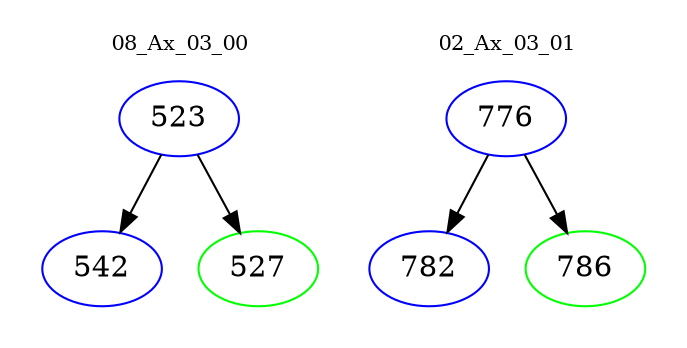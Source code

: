 digraph{
subgraph cluster_0 {
color = white
label = "08_Ax_03_00";
fontsize=10;
T0_523 [label="523", color="blue"]
T0_523 -> T0_542 [color="black"]
T0_542 [label="542", color="blue"]
T0_523 -> T0_527 [color="black"]
T0_527 [label="527", color="green"]
}
subgraph cluster_1 {
color = white
label = "02_Ax_03_01";
fontsize=10;
T1_776 [label="776", color="blue"]
T1_776 -> T1_782 [color="black"]
T1_782 [label="782", color="blue"]
T1_776 -> T1_786 [color="black"]
T1_786 [label="786", color="green"]
}
}
